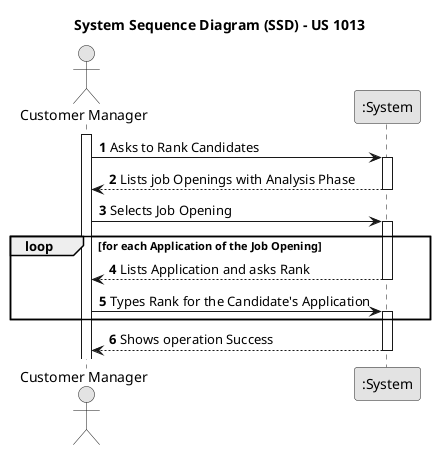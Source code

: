 @startuml
skinparam monochrome true
skinparam packageStyle rectangle
skinparam shadowing false

title System Sequence Diagram (SSD) - US 1013

autonumber

actor "Customer Manager" as User
participant ":System" as System

activate User

    User -> System: Asks to Rank Candidates
        activate System

    System--> User : Lists job Openings with Analysis Phase
        deactivate System

    User -> System: Selects Job Opening
        activate System

loop for each Application of the Job Opening
    System--> User : Lists Application and asks Rank
        deactivate System

    User -> System: Types Rank for the Candidate's Application
        activate System
end
    System--> User : Shows operation Success
        deactivate System


@enduml